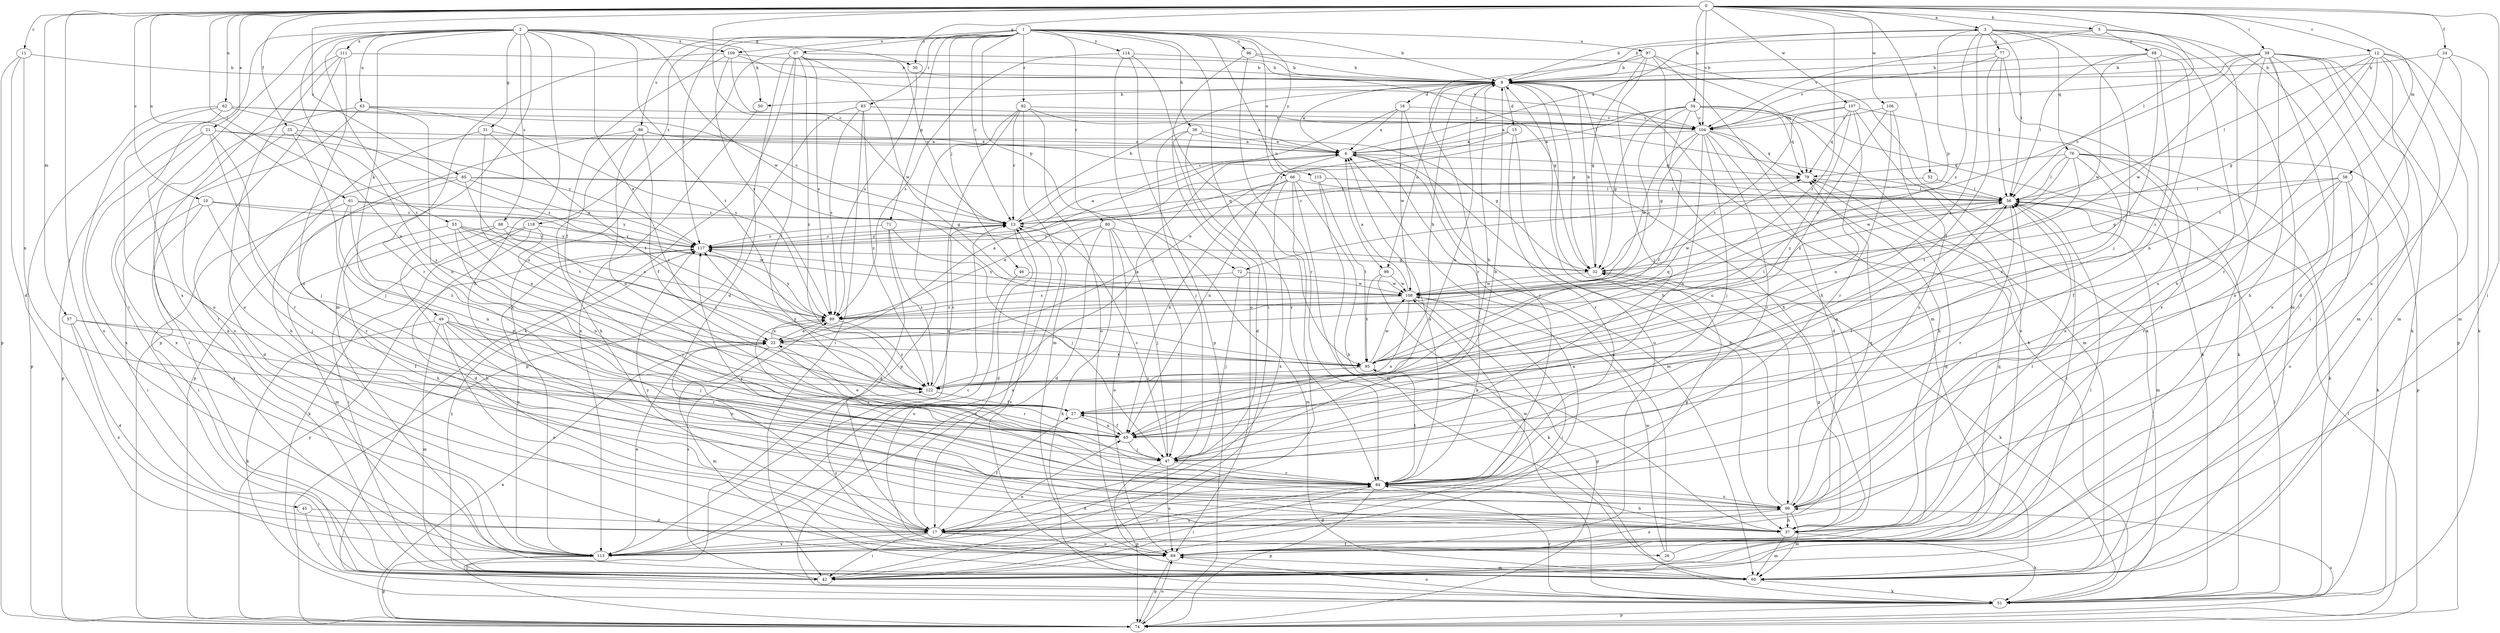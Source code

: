 strict digraph  {
0;
1;
2;
3;
4;
5;
9;
10;
11;
12;
13;
15;
16;
17;
21;
22;
24;
25;
26;
27;
30;
31;
32;
34;
36;
37;
39;
42;
45;
46;
47;
49;
50;
51;
52;
53;
56;
57;
58;
60;
61;
62;
63;
65;
66;
67;
68;
69;
71;
72;
74;
76;
77;
79;
80;
82;
83;
84;
85;
86;
88;
89;
95;
96;
97;
98;
99;
104;
106;
107;
108;
109;
111;
113;
114;
115;
117;
118;
122;
0 -> 3  [label=a];
0 -> 5  [label=b];
0 -> 10  [label=c];
0 -> 11  [label=c];
0 -> 12  [label=c];
0 -> 13  [label=c];
0 -> 21  [label=e];
0 -> 24  [label=f];
0 -> 25  [label=f];
0 -> 30  [label=g];
0 -> 34  [label=h];
0 -> 39  [label=i];
0 -> 42  [label=i];
0 -> 45  [label=j];
0 -> 52  [label=l];
0 -> 53  [label=l];
0 -> 56  [label=l];
0 -> 57  [label=m];
0 -> 58  [label=m];
0 -> 61  [label=n];
0 -> 62  [label=n];
0 -> 85  [label=s];
0 -> 95  [label=t];
0 -> 104  [label=v];
0 -> 106  [label=w];
0 -> 107  [label=w];
1 -> 9  [label=b];
1 -> 13  [label=c];
1 -> 36  [label=h];
1 -> 42  [label=i];
1 -> 46  [label=j];
1 -> 66  [label=o];
1 -> 67  [label=o];
1 -> 71  [label=p];
1 -> 72  [label=p];
1 -> 80  [label=r];
1 -> 82  [label=r];
1 -> 83  [label=r];
1 -> 86  [label=s];
1 -> 96  [label=u];
1 -> 97  [label=u];
1 -> 98  [label=u];
1 -> 109  [label=x];
1 -> 114  [label=y];
1 -> 115  [label=y];
1 -> 117  [label=y];
1 -> 118  [label=z];
2 -> 22  [label=e];
2 -> 30  [label=g];
2 -> 31  [label=g];
2 -> 37  [label=h];
2 -> 42  [label=i];
2 -> 49  [label=k];
2 -> 50  [label=k];
2 -> 60  [label=m];
2 -> 63  [label=n];
2 -> 65  [label=n];
2 -> 88  [label=s];
2 -> 95  [label=t];
2 -> 108  [label=w];
2 -> 109  [label=x];
2 -> 111  [label=x];
2 -> 113  [label=x];
2 -> 122  [label=z];
3 -> 9  [label=b];
3 -> 37  [label=h];
3 -> 47  [label=j];
3 -> 56  [label=l];
3 -> 60  [label=m];
3 -> 72  [label=p];
3 -> 76  [label=q];
3 -> 77  [label=q];
3 -> 89  [label=s];
3 -> 122  [label=z];
4 -> 3  [label=a];
4 -> 37  [label=h];
4 -> 60  [label=m];
4 -> 65  [label=n];
4 -> 79  [label=q];
5 -> 9  [label=b];
5 -> 42  [label=i];
5 -> 68  [label=o];
5 -> 69  [label=o];
5 -> 104  [label=v];
9 -> 4  [label=a];
9 -> 15  [label=d];
9 -> 16  [label=d];
9 -> 32  [label=g];
9 -> 37  [label=h];
9 -> 50  [label=k];
9 -> 51  [label=k];
9 -> 65  [label=n];
9 -> 98  [label=u];
9 -> 99  [label=u];
10 -> 13  [label=c];
10 -> 42  [label=i];
10 -> 47  [label=j];
10 -> 89  [label=s];
10 -> 113  [label=x];
11 -> 9  [label=b];
11 -> 17  [label=d];
11 -> 65  [label=n];
11 -> 74  [label=p];
12 -> 9  [label=b];
12 -> 17  [label=d];
12 -> 32  [label=g];
12 -> 42  [label=i];
12 -> 51  [label=k];
12 -> 56  [label=l];
12 -> 60  [label=m];
12 -> 84  [label=r];
12 -> 95  [label=t];
13 -> 9  [label=b];
13 -> 17  [label=d];
13 -> 79  [label=q];
13 -> 117  [label=y];
15 -> 4  [label=a];
15 -> 22  [label=e];
15 -> 69  [label=o];
15 -> 84  [label=r];
16 -> 4  [label=a];
16 -> 13  [label=c];
16 -> 84  [label=r];
16 -> 104  [label=v];
16 -> 108  [label=w];
17 -> 26  [label=f];
17 -> 27  [label=f];
17 -> 32  [label=g];
17 -> 42  [label=i];
17 -> 69  [label=o];
17 -> 99  [label=u];
17 -> 108  [label=w];
17 -> 113  [label=x];
17 -> 117  [label=y];
21 -> 4  [label=a];
21 -> 47  [label=j];
21 -> 74  [label=p];
21 -> 84  [label=r];
21 -> 113  [label=x];
21 -> 117  [label=y];
22 -> 4  [label=a];
22 -> 56  [label=l];
22 -> 60  [label=m];
22 -> 84  [label=r];
22 -> 89  [label=s];
22 -> 95  [label=t];
24 -> 9  [label=b];
24 -> 27  [label=f];
24 -> 60  [label=m];
24 -> 99  [label=u];
25 -> 4  [label=a];
25 -> 47  [label=j];
25 -> 113  [label=x];
25 -> 122  [label=z];
26 -> 4  [label=a];
26 -> 56  [label=l];
26 -> 108  [label=w];
27 -> 65  [label=n];
30 -> 32  [label=g];
30 -> 89  [label=s];
31 -> 4  [label=a];
31 -> 37  [label=h];
31 -> 95  [label=t];
31 -> 122  [label=z];
32 -> 9  [label=b];
32 -> 51  [label=k];
32 -> 108  [label=w];
34 -> 4  [label=a];
34 -> 27  [label=f];
34 -> 32  [label=g];
34 -> 51  [label=k];
34 -> 60  [label=m];
34 -> 79  [label=q];
34 -> 89  [label=s];
34 -> 104  [label=v];
34 -> 117  [label=y];
36 -> 4  [label=a];
36 -> 17  [label=d];
36 -> 32  [label=g];
36 -> 47  [label=j];
36 -> 84  [label=r];
37 -> 32  [label=g];
37 -> 51  [label=k];
37 -> 56  [label=l];
37 -> 60  [label=m];
39 -> 9  [label=b];
39 -> 13  [label=c];
39 -> 37  [label=h];
39 -> 42  [label=i];
39 -> 51  [label=k];
39 -> 60  [label=m];
39 -> 69  [label=o];
39 -> 74  [label=p];
39 -> 99  [label=u];
39 -> 104  [label=v];
39 -> 108  [label=w];
42 -> 4  [label=a];
42 -> 56  [label=l];
42 -> 89  [label=s];
42 -> 117  [label=y];
45 -> 17  [label=d];
45 -> 42  [label=i];
46 -> 69  [label=o];
46 -> 108  [label=w];
47 -> 9  [label=b];
47 -> 13  [label=c];
47 -> 56  [label=l];
47 -> 69  [label=o];
47 -> 74  [label=p];
47 -> 84  [label=r];
49 -> 22  [label=e];
49 -> 47  [label=j];
49 -> 51  [label=k];
49 -> 60  [label=m];
49 -> 69  [label=o];
49 -> 84  [label=r];
49 -> 99  [label=u];
50 -> 113  [label=x];
51 -> 13  [label=c];
51 -> 56  [label=l];
51 -> 69  [label=o];
51 -> 74  [label=p];
51 -> 84  [label=r];
52 -> 13  [label=c];
52 -> 56  [label=l];
53 -> 22  [label=e];
53 -> 37  [label=h];
53 -> 65  [label=n];
53 -> 89  [label=s];
53 -> 108  [label=w];
53 -> 117  [label=y];
56 -> 13  [label=c];
56 -> 60  [label=m];
56 -> 65  [label=n];
56 -> 84  [label=r];
56 -> 108  [label=w];
57 -> 17  [label=d];
57 -> 22  [label=e];
57 -> 27  [label=f];
57 -> 113  [label=x];
58 -> 27  [label=f];
58 -> 32  [label=g];
58 -> 51  [label=k];
58 -> 56  [label=l];
58 -> 69  [label=o];
58 -> 84  [label=r];
60 -> 13  [label=c];
60 -> 51  [label=k];
61 -> 13  [label=c];
61 -> 42  [label=i];
61 -> 65  [label=n];
61 -> 117  [label=y];
61 -> 122  [label=z];
62 -> 13  [label=c];
62 -> 74  [label=p];
62 -> 89  [label=s];
62 -> 99  [label=u];
62 -> 104  [label=v];
62 -> 113  [label=x];
63 -> 42  [label=i];
63 -> 65  [label=n];
63 -> 69  [label=o];
63 -> 89  [label=s];
63 -> 104  [label=v];
65 -> 9  [label=b];
65 -> 22  [label=e];
65 -> 27  [label=f];
65 -> 47  [label=j];
66 -> 22  [label=e];
66 -> 37  [label=h];
66 -> 42  [label=i];
66 -> 51  [label=k];
66 -> 56  [label=l];
66 -> 65  [label=n];
66 -> 113  [label=x];
67 -> 9  [label=b];
67 -> 13  [label=c];
67 -> 17  [label=d];
67 -> 27  [label=f];
67 -> 51  [label=k];
67 -> 89  [label=s];
67 -> 108  [label=w];
67 -> 113  [label=x];
67 -> 122  [label=z];
68 -> 9  [label=b];
68 -> 56  [label=l];
68 -> 65  [label=n];
68 -> 95  [label=t];
68 -> 108  [label=w];
68 -> 122  [label=z];
69 -> 60  [label=m];
69 -> 74  [label=p];
69 -> 79  [label=q];
69 -> 122  [label=z];
71 -> 17  [label=d];
71 -> 47  [label=j];
71 -> 117  [label=y];
71 -> 122  [label=z];
72 -> 47  [label=j];
72 -> 89  [label=s];
72 -> 108  [label=w];
74 -> 22  [label=e];
74 -> 56  [label=l];
74 -> 69  [label=o];
74 -> 99  [label=u];
74 -> 117  [label=y];
76 -> 51  [label=k];
76 -> 56  [label=l];
76 -> 74  [label=p];
76 -> 79  [label=q];
76 -> 95  [label=t];
76 -> 99  [label=u];
76 -> 108  [label=w];
76 -> 122  [label=z];
77 -> 9  [label=b];
77 -> 27  [label=f];
77 -> 56  [label=l];
77 -> 104  [label=v];
77 -> 113  [label=x];
79 -> 56  [label=l];
80 -> 17  [label=d];
80 -> 47  [label=j];
80 -> 51  [label=k];
80 -> 60  [label=m];
80 -> 69  [label=o];
80 -> 113  [label=x];
80 -> 117  [label=y];
82 -> 4  [label=a];
82 -> 13  [label=c];
82 -> 60  [label=m];
82 -> 69  [label=o];
82 -> 74  [label=p];
82 -> 104  [label=v];
82 -> 113  [label=x];
83 -> 42  [label=i];
83 -> 74  [label=p];
83 -> 89  [label=s];
83 -> 104  [label=v];
83 -> 122  [label=z];
84 -> 4  [label=a];
84 -> 17  [label=d];
84 -> 37  [label=h];
84 -> 42  [label=i];
84 -> 74  [label=p];
84 -> 89  [label=s];
84 -> 95  [label=t];
84 -> 99  [label=u];
85 -> 17  [label=d];
85 -> 32  [label=g];
85 -> 56  [label=l];
85 -> 84  [label=r];
85 -> 95  [label=t];
85 -> 117  [label=y];
86 -> 4  [label=a];
86 -> 27  [label=f];
86 -> 37  [label=h];
86 -> 56  [label=l];
86 -> 65  [label=n];
86 -> 74  [label=p];
88 -> 37  [label=h];
88 -> 60  [label=m];
88 -> 117  [label=y];
88 -> 122  [label=z];
89 -> 22  [label=e];
89 -> 117  [label=y];
89 -> 122  [label=z];
95 -> 9  [label=b];
95 -> 79  [label=q];
95 -> 108  [label=w];
95 -> 122  [label=z];
96 -> 9  [label=b];
96 -> 69  [label=o];
96 -> 79  [label=q];
96 -> 84  [label=r];
97 -> 9  [label=b];
97 -> 32  [label=g];
97 -> 37  [label=h];
97 -> 47  [label=j];
97 -> 51  [label=k];
97 -> 60  [label=m];
97 -> 84  [label=r];
98 -> 51  [label=k];
98 -> 95  [label=t];
98 -> 108  [label=w];
99 -> 9  [label=b];
99 -> 17  [label=d];
99 -> 37  [label=h];
99 -> 56  [label=l];
99 -> 60  [label=m];
99 -> 69  [label=o];
99 -> 79  [label=q];
99 -> 117  [label=y];
104 -> 4  [label=a];
104 -> 17  [label=d];
104 -> 32  [label=g];
104 -> 37  [label=h];
104 -> 47  [label=j];
104 -> 65  [label=n];
104 -> 79  [label=q];
104 -> 84  [label=r];
104 -> 108  [label=w];
106 -> 84  [label=r];
106 -> 99  [label=u];
106 -> 104  [label=v];
106 -> 122  [label=z];
107 -> 51  [label=k];
107 -> 65  [label=n];
107 -> 69  [label=o];
107 -> 79  [label=q];
107 -> 89  [label=s];
107 -> 104  [label=v];
107 -> 122  [label=z];
108 -> 4  [label=a];
108 -> 42  [label=i];
108 -> 65  [label=n];
108 -> 74  [label=p];
108 -> 89  [label=s];
108 -> 117  [label=y];
109 -> 9  [label=b];
109 -> 27  [label=f];
109 -> 56  [label=l];
109 -> 84  [label=r];
109 -> 89  [label=s];
109 -> 104  [label=v];
111 -> 9  [label=b];
111 -> 42  [label=i];
111 -> 69  [label=o];
111 -> 74  [label=p];
111 -> 99  [label=u];
113 -> 13  [label=c];
113 -> 22  [label=e];
113 -> 42  [label=i];
113 -> 65  [label=n];
113 -> 74  [label=p];
113 -> 79  [label=q];
113 -> 84  [label=r];
113 -> 117  [label=y];
114 -> 9  [label=b];
114 -> 47  [label=j];
114 -> 74  [label=p];
114 -> 89  [label=s];
114 -> 95  [label=t];
115 -> 56  [label=l];
115 -> 60  [label=m];
115 -> 95  [label=t];
117 -> 4  [label=a];
117 -> 13  [label=c];
117 -> 32  [label=g];
118 -> 17  [label=d];
118 -> 42  [label=i];
118 -> 51  [label=k];
118 -> 84  [label=r];
118 -> 117  [label=y];
122 -> 4  [label=a];
122 -> 13  [label=c];
122 -> 27  [label=f];
122 -> 117  [label=y];
}

